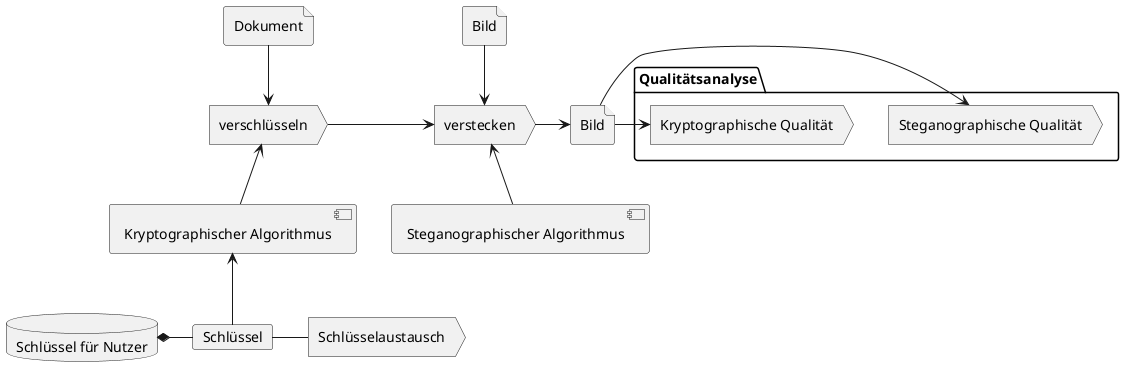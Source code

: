 @startuml

file "Dokument" as doc
file "Bild" as img_start
file "Bild" as img_end

action "verschlüsseln" as encrypt
action "verstecken" as hide
action "Schlüsselaustausch" as keyexchange

database "Schlüssel für Nutzer" as keydatabase

component "Kryptographischer Algorithmus" as cryptography
component "Steganographischer Algorithmus" as steganography

card "Schlüssel" as key

doc -down-> encrypt
encrypt -right-> hide
hide -right-> img_end

cryptography -up-> encrypt
steganography -up-> hide
img_start -down-> hide

key -up-> cryptography
key -left-* keydatabase
key -right- keyexchange

package Qualitätsanalyse {
    action "Steganographische Qualität" as steganographic_quality
    action "Kryptographische Qualität" as cryptographic_quality
}

img_end -right-> steganographic_quality
img_end -right-> cryptographic_quality
@enduml